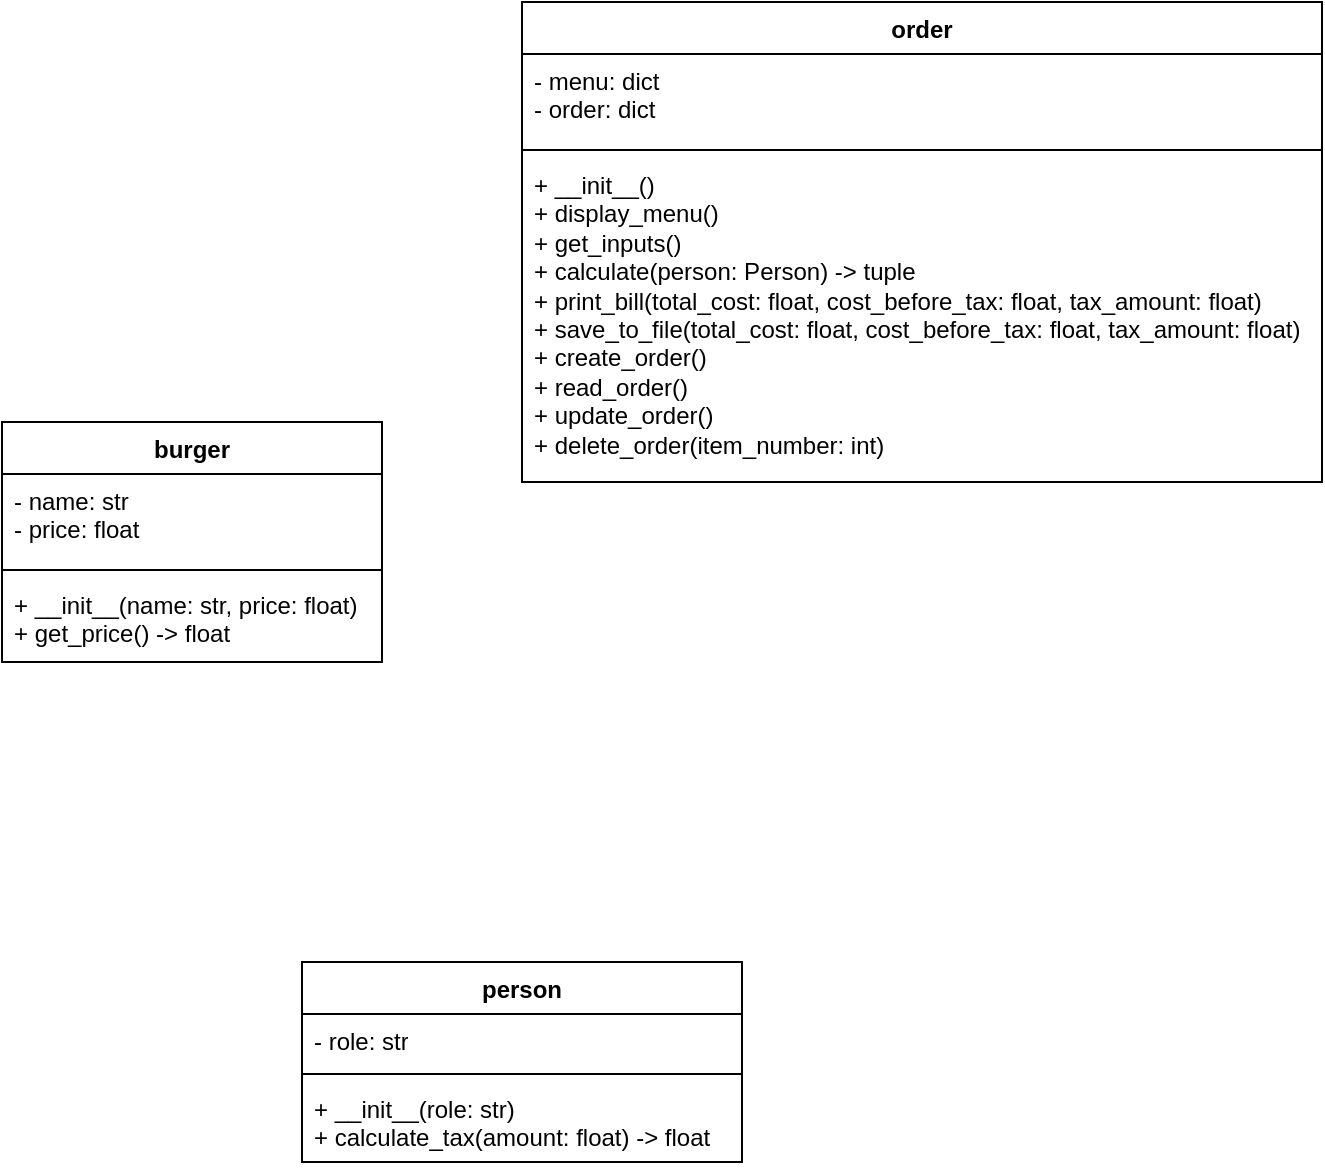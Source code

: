 <mxfile version="24.6.2" type="github">
  <diagram name="第 1 页" id="FUUcS7j_mjJhtdsxT7Sj">
    <mxGraphModel dx="761" dy="687" grid="1" gridSize="10" guides="1" tooltips="1" connect="1" arrows="1" fold="1" page="1" pageScale="1" pageWidth="827" pageHeight="1169" math="0" shadow="0">
      <root>
        <mxCell id="0" />
        <mxCell id="1" parent="0" />
        <mxCell id="Bvm49-boHOUipRvoqLUa-1" value="burger" style="swimlane;fontStyle=1;align=center;verticalAlign=top;childLayout=stackLayout;horizontal=1;startSize=26;horizontalStack=0;resizeParent=1;resizeParentMax=0;resizeLast=0;collapsible=1;marginBottom=0;whiteSpace=wrap;html=1;" vertex="1" parent="1">
          <mxGeometry x="110" y="310" width="190" height="120" as="geometry" />
        </mxCell>
        <mxCell id="Bvm49-boHOUipRvoqLUa-2" value="- name: str&lt;div&gt;- price: float&lt;/div&gt;" style="text;strokeColor=none;fillColor=none;align=left;verticalAlign=top;spacingLeft=4;spacingRight=4;overflow=hidden;rotatable=0;points=[[0,0.5],[1,0.5]];portConstraint=eastwest;whiteSpace=wrap;html=1;" vertex="1" parent="Bvm49-boHOUipRvoqLUa-1">
          <mxGeometry y="26" width="190" height="44" as="geometry" />
        </mxCell>
        <mxCell id="Bvm49-boHOUipRvoqLUa-3" value="" style="line;strokeWidth=1;fillColor=none;align=left;verticalAlign=middle;spacingTop=-1;spacingLeft=3;spacingRight=3;rotatable=0;labelPosition=right;points=[];portConstraint=eastwest;strokeColor=inherit;" vertex="1" parent="Bvm49-boHOUipRvoqLUa-1">
          <mxGeometry y="70" width="190" height="8" as="geometry" />
        </mxCell>
        <mxCell id="Bvm49-boHOUipRvoqLUa-4" value="+&amp;nbsp;&lt;span style=&quot;background-color: initial;&quot;&gt;__init__(name: str, price: float)&amp;nbsp;&lt;/span&gt;&lt;div&gt;+ get_price() -&amp;gt; float&lt;/div&gt;" style="text;strokeColor=none;fillColor=none;align=left;verticalAlign=top;spacingLeft=4;spacingRight=4;overflow=hidden;rotatable=0;points=[[0,0.5],[1,0.5]];portConstraint=eastwest;whiteSpace=wrap;html=1;" vertex="1" parent="Bvm49-boHOUipRvoqLUa-1">
          <mxGeometry y="78" width="190" height="42" as="geometry" />
        </mxCell>
        <mxCell id="Bvm49-boHOUipRvoqLUa-5" value="order" style="swimlane;fontStyle=1;align=center;verticalAlign=top;childLayout=stackLayout;horizontal=1;startSize=26;horizontalStack=0;resizeParent=1;resizeParentMax=0;resizeLast=0;collapsible=1;marginBottom=0;whiteSpace=wrap;html=1;" vertex="1" parent="1">
          <mxGeometry x="370" y="100" width="400" height="240" as="geometry" />
        </mxCell>
        <mxCell id="Bvm49-boHOUipRvoqLUa-6" value="&lt;div&gt;- menu: dict&lt;/div&gt;&lt;div&gt;- order: dict&lt;/div&gt;" style="text;strokeColor=none;fillColor=none;align=left;verticalAlign=top;spacingLeft=4;spacingRight=4;overflow=hidden;rotatable=0;points=[[0,0.5],[1,0.5]];portConstraint=eastwest;whiteSpace=wrap;html=1;" vertex="1" parent="Bvm49-boHOUipRvoqLUa-5">
          <mxGeometry y="26" width="400" height="44" as="geometry" />
        </mxCell>
        <mxCell id="Bvm49-boHOUipRvoqLUa-7" value="" style="line;strokeWidth=1;fillColor=none;align=left;verticalAlign=middle;spacingTop=-1;spacingLeft=3;spacingRight=3;rotatable=0;labelPosition=right;points=[];portConstraint=eastwest;strokeColor=inherit;" vertex="1" parent="Bvm49-boHOUipRvoqLUa-5">
          <mxGeometry y="70" width="400" height="8" as="geometry" />
        </mxCell>
        <mxCell id="Bvm49-boHOUipRvoqLUa-8" value="&lt;div&gt;+ __init__()&lt;/div&gt;&lt;div&gt;+ display_menu()&lt;/div&gt;&lt;div&gt;+ get_inputs()&lt;/div&gt;&lt;div&gt;+ calculate(person: Person) -&amp;gt; tuple&lt;/div&gt;&lt;div&gt;+ print_bill(total_cost: float, cost_before_tax: float, tax_amount: float)&lt;/div&gt;&lt;div&gt;+ save_to_file(total_cost: float, cost_before_tax: float, tax_amount: float)&lt;/div&gt;&lt;div&gt;+ create_order()&lt;/div&gt;&lt;div&gt;+ read_order()&lt;/div&gt;&lt;div&gt;+ update_order()&lt;/div&gt;&lt;div&gt;+ delete_order(item_number: int)&lt;/div&gt;" style="text;strokeColor=none;fillColor=none;align=left;verticalAlign=top;spacingLeft=4;spacingRight=4;overflow=hidden;rotatable=0;points=[[0,0.5],[1,0.5]];portConstraint=eastwest;whiteSpace=wrap;html=1;" vertex="1" parent="Bvm49-boHOUipRvoqLUa-5">
          <mxGeometry y="78" width="400" height="162" as="geometry" />
        </mxCell>
        <mxCell id="Bvm49-boHOUipRvoqLUa-9" value="person" style="swimlane;fontStyle=1;align=center;verticalAlign=top;childLayout=stackLayout;horizontal=1;startSize=26;horizontalStack=0;resizeParent=1;resizeParentMax=0;resizeLast=0;collapsible=1;marginBottom=0;whiteSpace=wrap;html=1;" vertex="1" parent="1">
          <mxGeometry x="260" y="580" width="220" height="100" as="geometry" />
        </mxCell>
        <mxCell id="Bvm49-boHOUipRvoqLUa-10" value="- role: str" style="text;strokeColor=none;fillColor=none;align=left;verticalAlign=top;spacingLeft=4;spacingRight=4;overflow=hidden;rotatable=0;points=[[0,0.5],[1,0.5]];portConstraint=eastwest;whiteSpace=wrap;html=1;" vertex="1" parent="Bvm49-boHOUipRvoqLUa-9">
          <mxGeometry y="26" width="220" height="26" as="geometry" />
        </mxCell>
        <mxCell id="Bvm49-boHOUipRvoqLUa-11" value="" style="line;strokeWidth=1;fillColor=none;align=left;verticalAlign=middle;spacingTop=-1;spacingLeft=3;spacingRight=3;rotatable=0;labelPosition=right;points=[];portConstraint=eastwest;strokeColor=inherit;" vertex="1" parent="Bvm49-boHOUipRvoqLUa-9">
          <mxGeometry y="52" width="220" height="8" as="geometry" />
        </mxCell>
        <mxCell id="Bvm49-boHOUipRvoqLUa-12" value="+&amp;nbsp;&lt;span style=&quot;background-color: initial;&quot;&gt;__init__(role: str)&lt;/span&gt;&lt;div&gt;+ calculate_tax(amount: float) -&amp;gt; float&lt;/div&gt;" style="text;strokeColor=none;fillColor=none;align=left;verticalAlign=top;spacingLeft=4;spacingRight=4;overflow=hidden;rotatable=0;points=[[0,0.5],[1,0.5]];portConstraint=eastwest;whiteSpace=wrap;html=1;" vertex="1" parent="Bvm49-boHOUipRvoqLUa-9">
          <mxGeometry y="60" width="220" height="40" as="geometry" />
        </mxCell>
      </root>
    </mxGraphModel>
  </diagram>
</mxfile>
